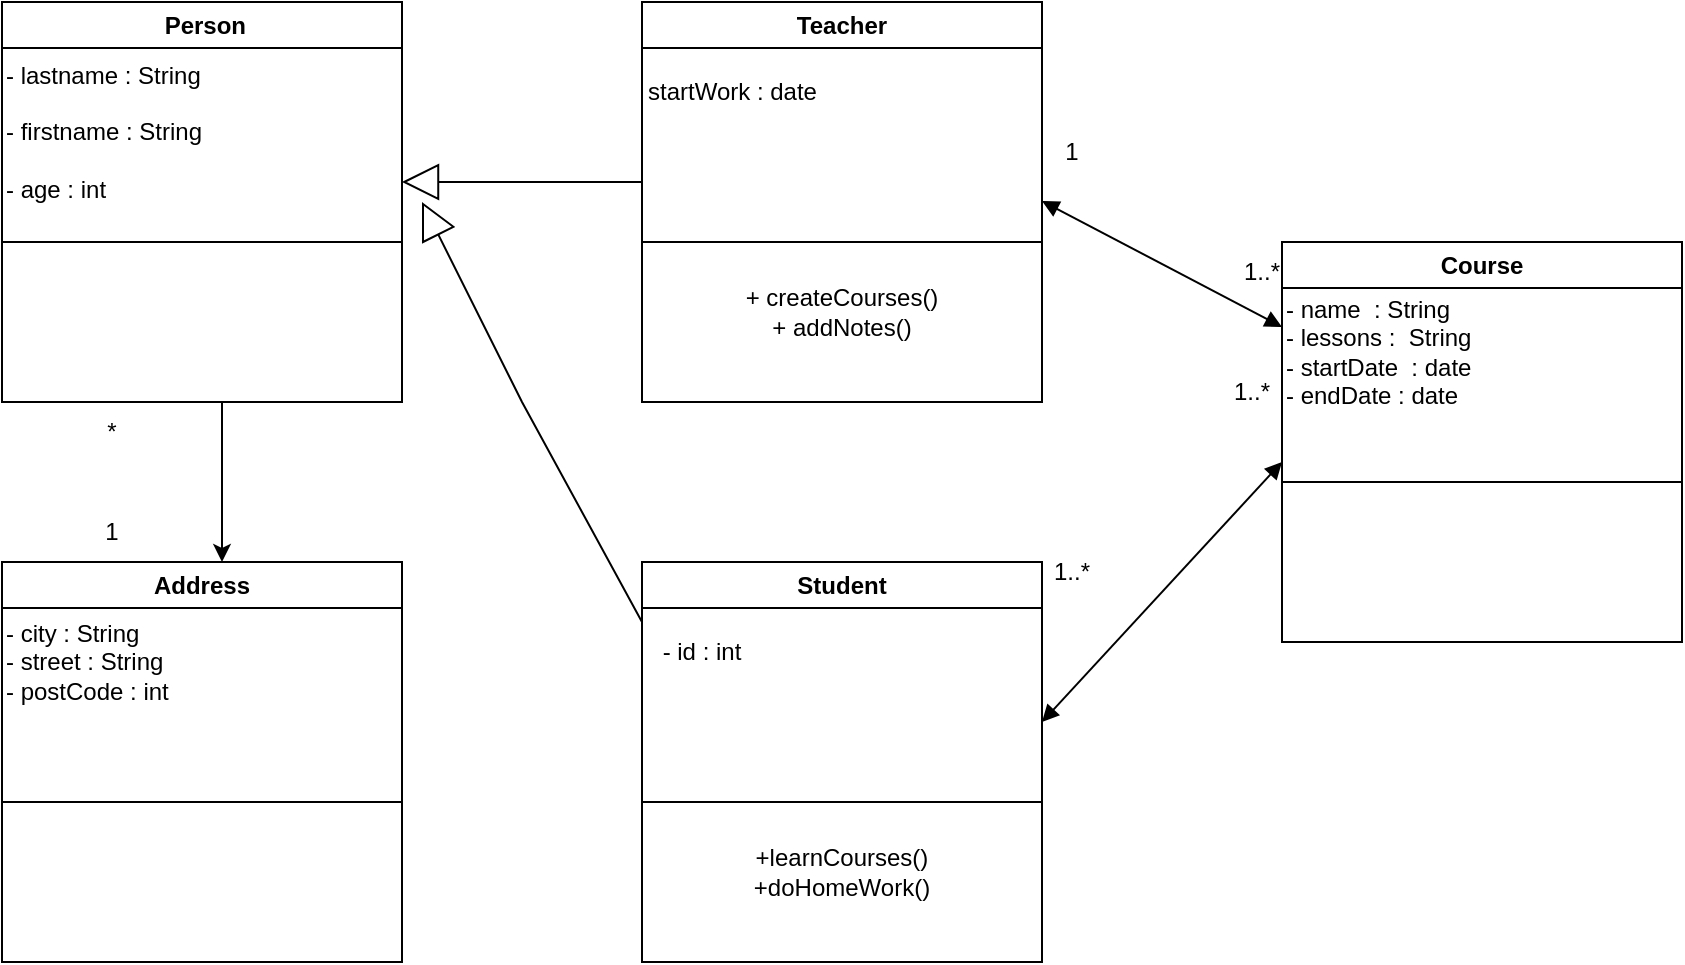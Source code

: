 <mxfile version="22.1.19" type="onedrive">
  <diagram name="Page-1" id="5UKOP6sy1yE5kBjujY9h">
    <mxGraphModel grid="1" page="1" gridSize="10" guides="1" tooltips="1" connect="1" arrows="1" fold="1" pageScale="1" pageWidth="827" pageHeight="1169" math="0" shadow="0">
      <root>
        <mxCell id="0" />
        <mxCell id="1" parent="0" />
        <mxCell id="6ftVIwT3bvyuzNOjXZwH-2" value="&amp;nbsp;Person" style="swimlane;whiteSpace=wrap;html=1;" vertex="1" parent="1">
          <mxGeometry x="80" y="-1120" width="200" height="200" as="geometry" />
        </mxCell>
        <mxCell id="6ftVIwT3bvyuzNOjXZwH-6" value="" style="rounded=0;whiteSpace=wrap;html=1;" vertex="1" parent="6ftVIwT3bvyuzNOjXZwH-2">
          <mxGeometry y="120" width="200" height="80" as="geometry" />
        </mxCell>
        <mxCell id="6ftVIwT3bvyuzNOjXZwH-20" value="- lastname : String&lt;br&gt;&lt;br&gt;- firstname : String&lt;br&gt;&lt;br&gt;- age : int" style="text;html=1;strokeColor=none;fillColor=none;align=left;verticalAlign=middle;whiteSpace=wrap;rounded=0;" vertex="1" parent="6ftVIwT3bvyuzNOjXZwH-2">
          <mxGeometry y="40" width="120" height="50" as="geometry" />
        </mxCell>
        <mxCell id="6ftVIwT3bvyuzNOjXZwH-12" value="Address" style="swimlane;whiteSpace=wrap;html=1;startSize=23;" vertex="1" parent="1">
          <mxGeometry x="80" y="-840" width="200" height="200" as="geometry" />
        </mxCell>
        <mxCell id="6ftVIwT3bvyuzNOjXZwH-13" value="" style="rounded=0;whiteSpace=wrap;html=1;" vertex="1" parent="6ftVIwT3bvyuzNOjXZwH-12">
          <mxGeometry y="120" width="200" height="80" as="geometry" />
        </mxCell>
        <mxCell id="6ftVIwT3bvyuzNOjXZwH-21" value="- city : String&lt;br&gt;- street : String&lt;br&gt;&lt;div style=&quot;&quot;&gt;&lt;span style=&quot;background-color: initial;&quot;&gt;- postCode : int&lt;/span&gt;&lt;/div&gt;" style="text;html=1;strokeColor=none;fillColor=none;align=left;verticalAlign=middle;whiteSpace=wrap;rounded=0;spacingTop=0;spacingBottom=0;spacing=2;" vertex="1" parent="6ftVIwT3bvyuzNOjXZwH-12">
          <mxGeometry y="20" width="90" height="60" as="geometry" />
        </mxCell>
        <mxCell id="6ftVIwT3bvyuzNOjXZwH-14" value="Teacher" style="swimlane;whiteSpace=wrap;html=1;" vertex="1" parent="1">
          <mxGeometry x="400" y="-1120" width="200" height="200" as="geometry" />
        </mxCell>
        <mxCell id="6ftVIwT3bvyuzNOjXZwH-15" value="" style="rounded=0;whiteSpace=wrap;html=1;" vertex="1" parent="6ftVIwT3bvyuzNOjXZwH-14">
          <mxGeometry y="120" width="200" height="80" as="geometry" />
        </mxCell>
        <mxCell id="6ftVIwT3bvyuzNOjXZwH-22" value="startWork : date" style="text;html=1;strokeColor=none;fillColor=none;align=left;verticalAlign=middle;whiteSpace=wrap;rounded=0;" vertex="1" parent="6ftVIwT3bvyuzNOjXZwH-14">
          <mxGeometry x="1" y="30" width="119" height="30" as="geometry" />
        </mxCell>
        <mxCell id="6ftVIwT3bvyuzNOjXZwH-25" value="+ createCourses()&lt;br&gt;+ addNotes()" style="text;html=1;strokeColor=none;fillColor=none;align=center;verticalAlign=middle;whiteSpace=wrap;rounded=0;" vertex="1" parent="6ftVIwT3bvyuzNOjXZwH-14">
          <mxGeometry x="32" y="140" width="136" height="30" as="geometry" />
        </mxCell>
        <mxCell id="BvQIPutWU_s9vkWh5Xuw-2" value="" style="endArrow=block;endSize=16;endFill=0;html=1;rounded=0;" edge="1" parent="6ftVIwT3bvyuzNOjXZwH-14">
          <mxGeometry width="160" relative="1" as="geometry">
            <mxPoint y="90" as="sourcePoint" />
            <mxPoint x="-120" y="90" as="targetPoint" />
          </mxGeometry>
        </mxCell>
        <mxCell id="6ftVIwT3bvyuzNOjXZwH-16" value="Student" style="swimlane;whiteSpace=wrap;html=1;" vertex="1" parent="1">
          <mxGeometry x="400" y="-840" width="200" height="200" as="geometry" />
        </mxCell>
        <mxCell id="6ftVIwT3bvyuzNOjXZwH-17" value="" style="rounded=0;whiteSpace=wrap;html=1;" vertex="1" parent="6ftVIwT3bvyuzNOjXZwH-16">
          <mxGeometry y="120" width="200" height="80" as="geometry" />
        </mxCell>
        <mxCell id="6ftVIwT3bvyuzNOjXZwH-23" value="- id : int" style="text;html=1;strokeColor=none;fillColor=none;align=center;verticalAlign=middle;whiteSpace=wrap;rounded=0;" vertex="1" parent="6ftVIwT3bvyuzNOjXZwH-16">
          <mxGeometry y="30" width="60" height="30" as="geometry" />
        </mxCell>
        <mxCell id="6ftVIwT3bvyuzNOjXZwH-26" value="+learnCourses()&lt;br&gt;+doHomeWork()" style="text;html=1;strokeColor=none;fillColor=none;align=center;verticalAlign=middle;whiteSpace=wrap;rounded=0;" vertex="1" parent="6ftVIwT3bvyuzNOjXZwH-16">
          <mxGeometry x="32" y="140" width="136" height="30" as="geometry" />
        </mxCell>
        <mxCell id="6ftVIwT3bvyuzNOjXZwH-18" value="Course" style="swimlane;whiteSpace=wrap;html=1;" vertex="1" parent="1">
          <mxGeometry x="720" y="-1000" width="200" height="200" as="geometry" />
        </mxCell>
        <mxCell id="6ftVIwT3bvyuzNOjXZwH-19" value="" style="rounded=0;whiteSpace=wrap;html=1;" vertex="1" parent="6ftVIwT3bvyuzNOjXZwH-18">
          <mxGeometry y="120" width="200" height="80" as="geometry" />
        </mxCell>
        <mxCell id="6ftVIwT3bvyuzNOjXZwH-24" value="- name&amp;nbsp; : String&lt;br&gt;- lessons :&amp;nbsp; String&lt;br&gt;- startDate&amp;nbsp; : date&lt;br&gt;- endDate : date" style="text;html=1;strokeColor=none;fillColor=none;align=left;verticalAlign=middle;whiteSpace=wrap;rounded=0;" vertex="1" parent="6ftVIwT3bvyuzNOjXZwH-18">
          <mxGeometry y="30" width="140" height="50" as="geometry" />
        </mxCell>
        <mxCell id="m2IKj5hi7y377cnNF8h4-1" value="1" style="text;html=1;strokeColor=none;fillColor=none;align=center;verticalAlign=middle;whiteSpace=wrap;rounded=0;" vertex="1" parent="1">
          <mxGeometry x="600" y="-1060" width="30" height="30" as="geometry" />
        </mxCell>
        <mxCell id="m2IKj5hi7y377cnNF8h4-5" value="1..*" style="text;html=1;strokeColor=none;fillColor=none;align=center;verticalAlign=middle;whiteSpace=wrap;rounded=0;" vertex="1" parent="1">
          <mxGeometry x="600" y="-850" width="30" height="30" as="geometry" />
        </mxCell>
        <mxCell id="m2IKj5hi7y377cnNF8h4-4" value="1..*" style="text;html=1;strokeColor=none;fillColor=none;align=center;verticalAlign=middle;whiteSpace=wrap;rounded=0;" vertex="1" parent="1">
          <mxGeometry x="690" y="-1000" width="40" height="30" as="geometry" />
        </mxCell>
        <mxCell id="m2IKj5hi7y377cnNF8h4-6" value="1..*" style="text;html=1;strokeColor=none;fillColor=none;align=center;verticalAlign=middle;whiteSpace=wrap;rounded=0;" vertex="1" parent="1">
          <mxGeometry x="690" y="-940" width="30" height="30" as="geometry" />
        </mxCell>
        <mxCell id="m2IKj5hi7y377cnNF8h4-8" value="1" style="text;html=1;strokeColor=none;fillColor=none;align=center;verticalAlign=middle;whiteSpace=wrap;rounded=0;" vertex="1" parent="1">
          <mxGeometry x="120" y="-870" width="30" height="30" as="geometry" />
        </mxCell>
        <mxCell id="m2IKj5hi7y377cnNF8h4-9" value="*" style="text;html=1;strokeColor=none;fillColor=none;align=center;verticalAlign=middle;whiteSpace=wrap;rounded=0;" vertex="1" parent="1">
          <mxGeometry x="120" y="-920" width="30" height="30" as="geometry" />
        </mxCell>
        <mxCell id="BvQIPutWU_s9vkWh5Xuw-1" value="" style="endArrow=classic;html=1;rounded=0;" edge="1" parent="1">
          <mxGeometry width="50" height="50" relative="1" as="geometry">
            <mxPoint x="190" y="-920" as="sourcePoint" />
            <mxPoint x="190" y="-840" as="targetPoint" />
            <Array as="points" />
          </mxGeometry>
        </mxCell>
        <mxCell id="BvQIPutWU_s9vkWh5Xuw-3" value="" style="endArrow=block;endSize=16;endFill=0;html=1;rounded=0;exitX=0;exitY=0;exitDx=0;exitDy=0;" edge="1" parent="1" source="6ftVIwT3bvyuzNOjXZwH-23">
          <mxGeometry x="-0.078" y="54" width="160" relative="1" as="geometry">
            <mxPoint x="410" y="-1020" as="sourcePoint" />
            <mxPoint x="290" y="-1020" as="targetPoint" />
            <Array as="points">
              <mxPoint x="340" y="-920" />
            </Array>
            <mxPoint as="offset" />
          </mxGeometry>
        </mxCell>
        <mxCell id="BvQIPutWU_s9vkWh5Xuw-4" value="" style="endArrow=block;startArrow=block;endFill=1;startFill=1;html=1;rounded=0;entryX=0;entryY=0.25;entryDx=0;entryDy=0;" edge="1" parent="1" target="6ftVIwT3bvyuzNOjXZwH-24">
          <mxGeometry width="160" relative="1" as="geometry">
            <mxPoint x="600" y="-1020.5" as="sourcePoint" />
            <mxPoint x="760" y="-1020.5" as="targetPoint" />
          </mxGeometry>
        </mxCell>
        <mxCell id="BvQIPutWU_s9vkWh5Xuw-6" value="" style="endArrow=block;startArrow=block;endFill=1;startFill=1;html=1;rounded=0;" edge="1" parent="1">
          <mxGeometry width="160" relative="1" as="geometry">
            <mxPoint x="600" y="-760" as="sourcePoint" />
            <mxPoint x="720" y="-890" as="targetPoint" />
            <Array as="points" />
          </mxGeometry>
        </mxCell>
      </root>
    </mxGraphModel>
  </diagram>
</mxfile>
